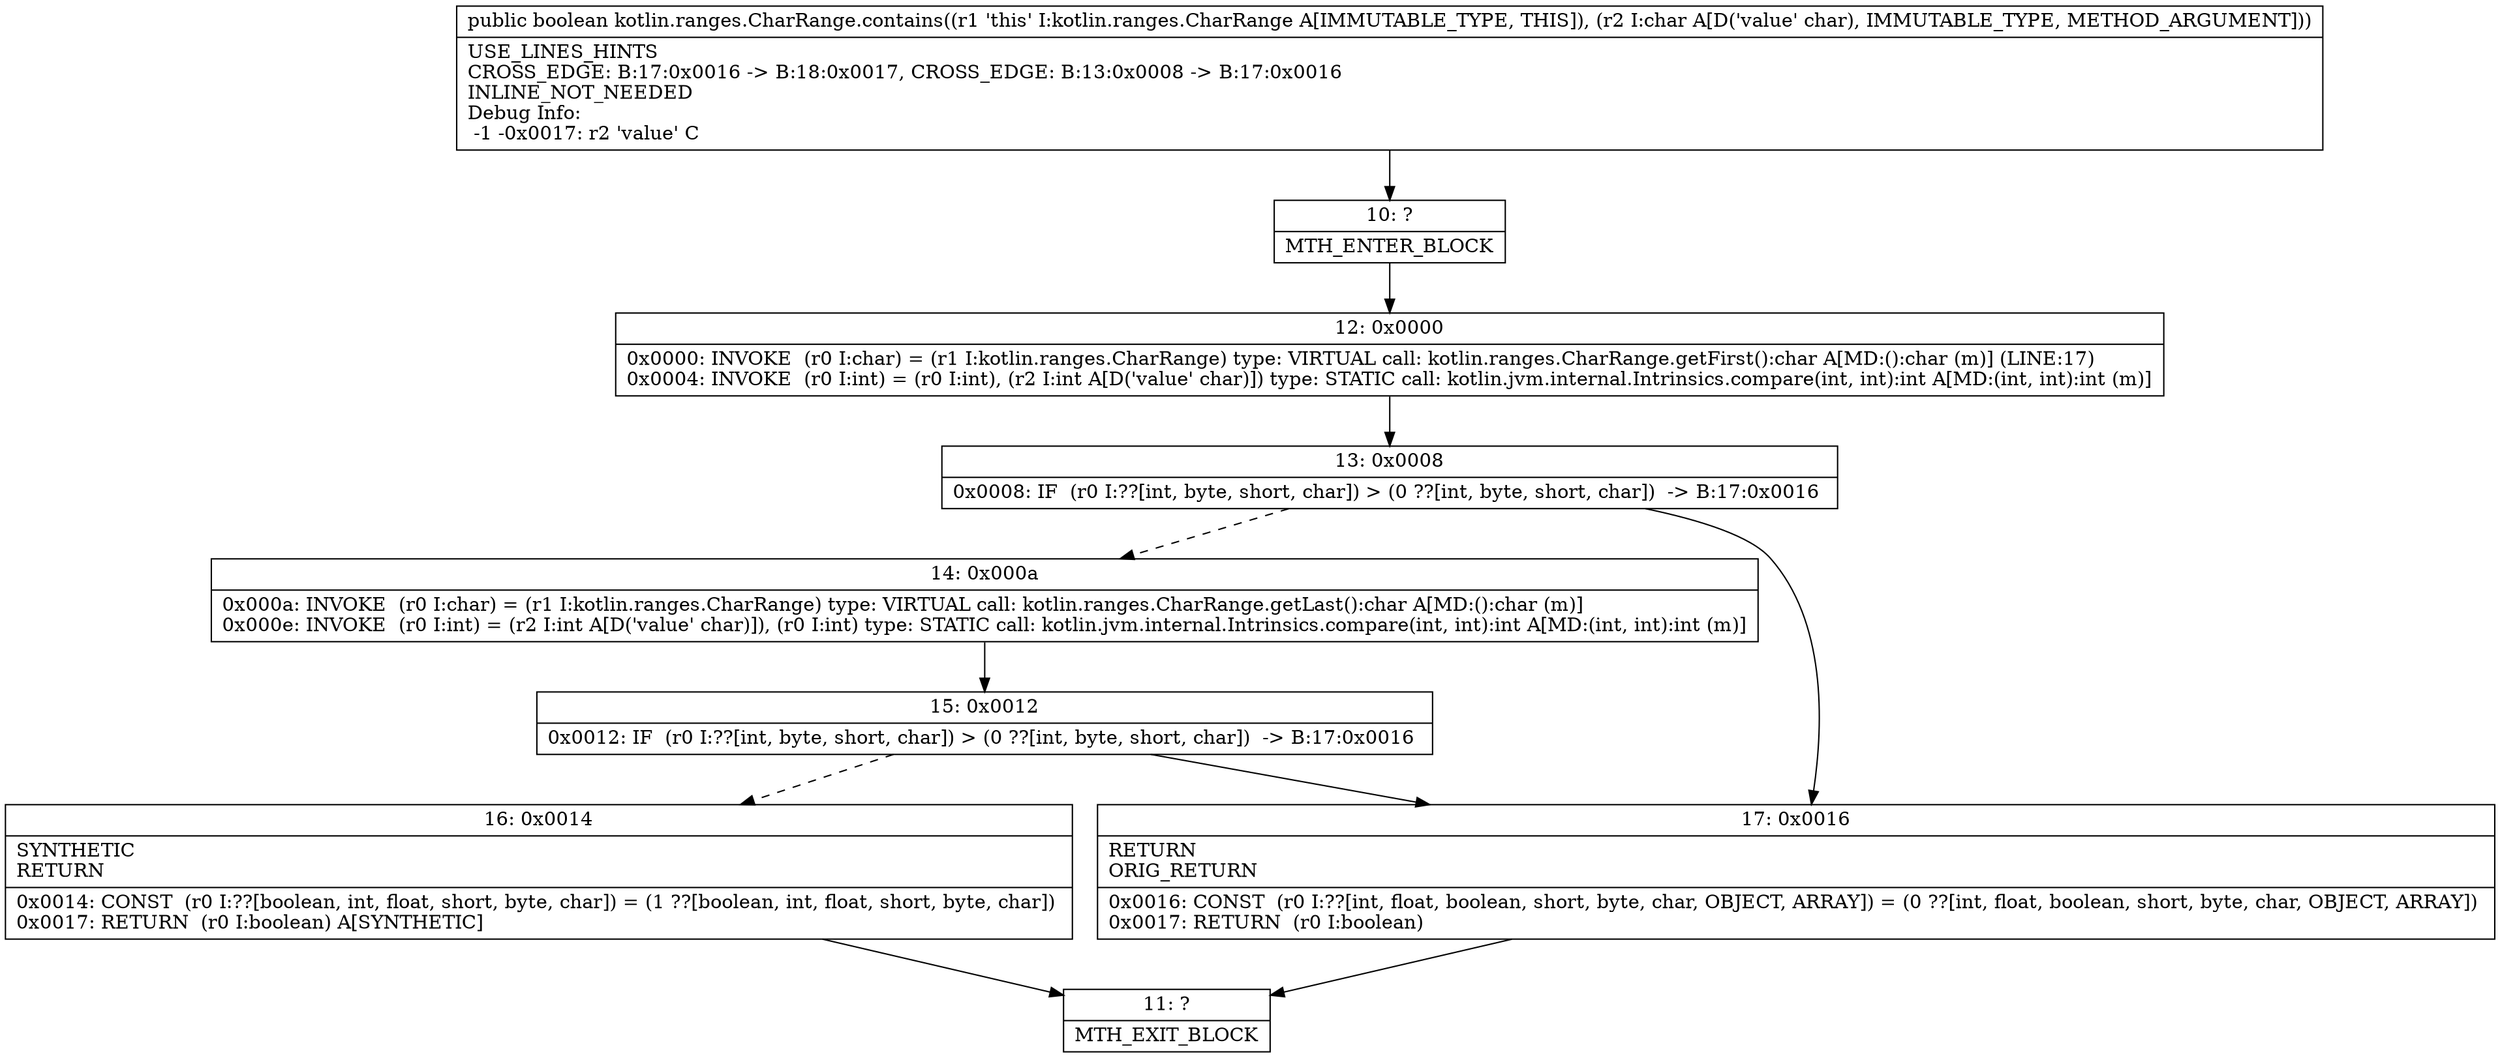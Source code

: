 digraph "CFG forkotlin.ranges.CharRange.contains(C)Z" {
Node_10 [shape=record,label="{10\:\ ?|MTH_ENTER_BLOCK\l}"];
Node_12 [shape=record,label="{12\:\ 0x0000|0x0000: INVOKE  (r0 I:char) = (r1 I:kotlin.ranges.CharRange) type: VIRTUAL call: kotlin.ranges.CharRange.getFirst():char A[MD:():char (m)] (LINE:17)\l0x0004: INVOKE  (r0 I:int) = (r0 I:int), (r2 I:int A[D('value' char)]) type: STATIC call: kotlin.jvm.internal.Intrinsics.compare(int, int):int A[MD:(int, int):int (m)]\l}"];
Node_13 [shape=record,label="{13\:\ 0x0008|0x0008: IF  (r0 I:??[int, byte, short, char]) \> (0 ??[int, byte, short, char])  \-\> B:17:0x0016 \l}"];
Node_14 [shape=record,label="{14\:\ 0x000a|0x000a: INVOKE  (r0 I:char) = (r1 I:kotlin.ranges.CharRange) type: VIRTUAL call: kotlin.ranges.CharRange.getLast():char A[MD:():char (m)]\l0x000e: INVOKE  (r0 I:int) = (r2 I:int A[D('value' char)]), (r0 I:int) type: STATIC call: kotlin.jvm.internal.Intrinsics.compare(int, int):int A[MD:(int, int):int (m)]\l}"];
Node_15 [shape=record,label="{15\:\ 0x0012|0x0012: IF  (r0 I:??[int, byte, short, char]) \> (0 ??[int, byte, short, char])  \-\> B:17:0x0016 \l}"];
Node_16 [shape=record,label="{16\:\ 0x0014|SYNTHETIC\lRETURN\l|0x0014: CONST  (r0 I:??[boolean, int, float, short, byte, char]) = (1 ??[boolean, int, float, short, byte, char]) \l0x0017: RETURN  (r0 I:boolean) A[SYNTHETIC]\l}"];
Node_11 [shape=record,label="{11\:\ ?|MTH_EXIT_BLOCK\l}"];
Node_17 [shape=record,label="{17\:\ 0x0016|RETURN\lORIG_RETURN\l|0x0016: CONST  (r0 I:??[int, float, boolean, short, byte, char, OBJECT, ARRAY]) = (0 ??[int, float, boolean, short, byte, char, OBJECT, ARRAY]) \l0x0017: RETURN  (r0 I:boolean) \l}"];
MethodNode[shape=record,label="{public boolean kotlin.ranges.CharRange.contains((r1 'this' I:kotlin.ranges.CharRange A[IMMUTABLE_TYPE, THIS]), (r2 I:char A[D('value' char), IMMUTABLE_TYPE, METHOD_ARGUMENT]))  | USE_LINES_HINTS\lCROSS_EDGE: B:17:0x0016 \-\> B:18:0x0017, CROSS_EDGE: B:13:0x0008 \-\> B:17:0x0016\lINLINE_NOT_NEEDED\lDebug Info:\l  \-1 \-0x0017: r2 'value' C\l}"];
MethodNode -> Node_10;Node_10 -> Node_12;
Node_12 -> Node_13;
Node_13 -> Node_14[style=dashed];
Node_13 -> Node_17;
Node_14 -> Node_15;
Node_15 -> Node_16[style=dashed];
Node_15 -> Node_17;
Node_16 -> Node_11;
Node_17 -> Node_11;
}

